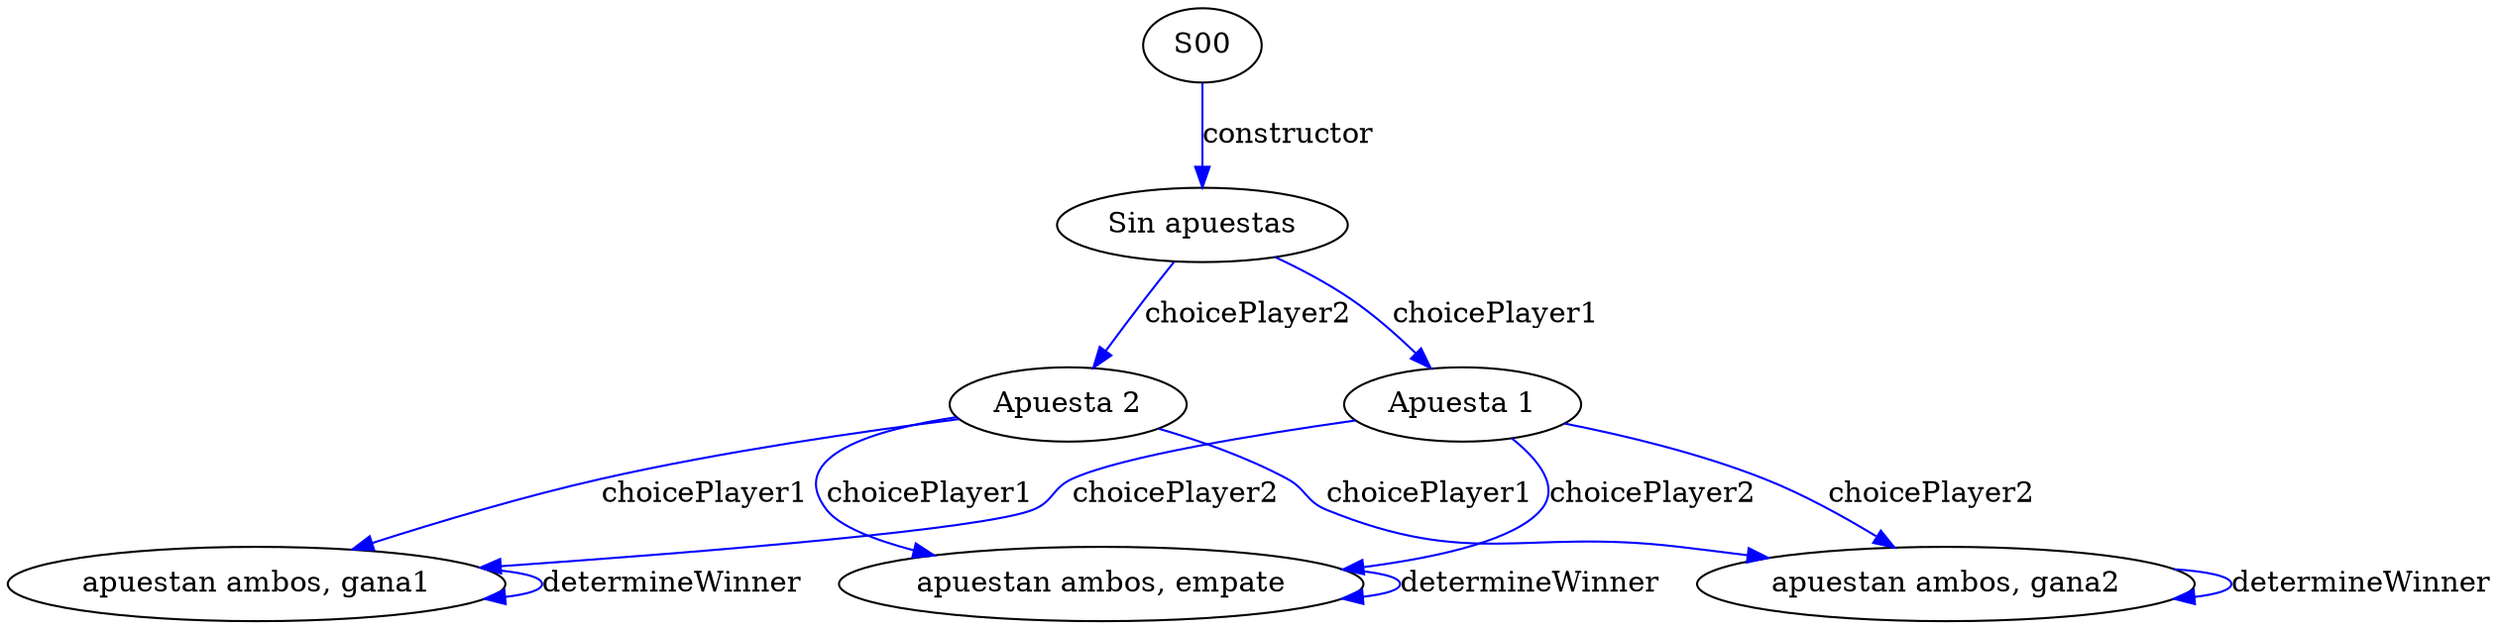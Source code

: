 digraph {

S01 [label="Sin apuestas"]
S02 [label="Apuesta 1"]
S03 [label="Apuesta 2"]
S04 [label="apuestan ambos, gana1"]
S05 [label="apuestan ambos, gana2"]
S06 [label="apuestan ambos, empate"]

S05->S05 [label="determineWinner", style="", color="blue"]
S01->S03 [label="choicePlayer2", style="", color="blue"]
S02->S04 [label="choicePlayer2", style="", color="blue"]
S02->S05 [label="choicePlayer2", style="", color="blue"]
S03->S06 [label="choicePlayer1", style="", color="blue"]
S04->S04 [label="determineWinner", style="", color="blue"]
S00->S01 [label="constructor", style="", color="blue"]
S01->S02 [label="choicePlayer1", style="", color="blue"]
S02->S06 [label="choicePlayer2", style="", color="blue"]
S03->S04 [label="choicePlayer1", style="", color="blue"]
S03->S05 [label="choicePlayer1", style="", color="blue"]
S06->S06 [label="determineWinner", style="", color="blue"]
}
